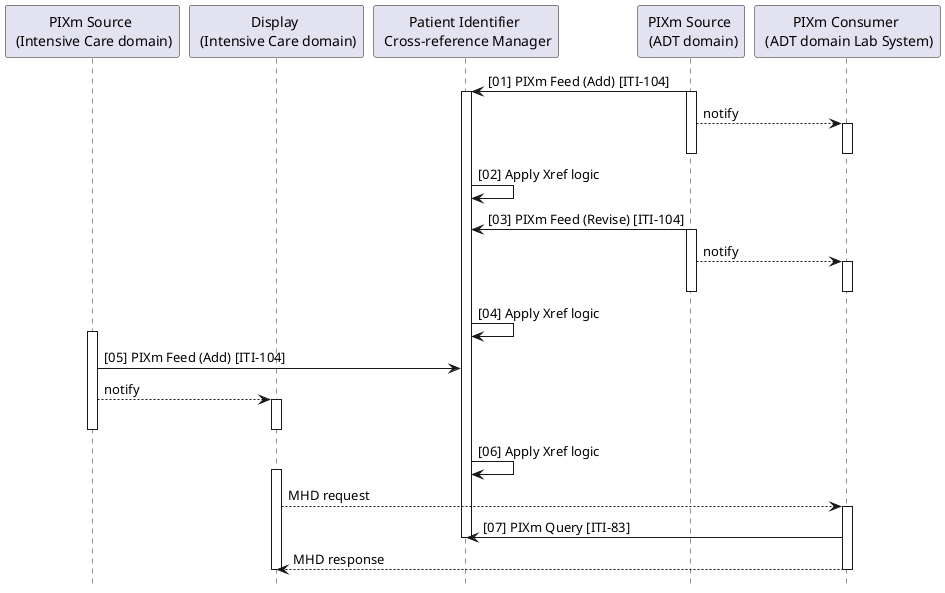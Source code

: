 @startuml
hide footbox

participant "PIXm Source \n (Intensive Care domain)" as Source1
participant "Display \n (Intensive Care domain)" as Display
participant "Patient Identifier \n Cross-reference Manager" as Manager
participant "PIXm Source \n (ADT domain)" as Source2
participant "PIXm Consumer \n (ADT domain Lab System)" as Lab

Source2 -> Manager: [01] PIXm Feed (Add) [ITI-104]
activate Manager
activate Source2
Source2 --> Lab: notify
activate Lab
deactivate Source2
deactivate Lab
Manager -> Manager: [02] Apply Xref logic

Source2 -> Manager: [03] PIXm Feed (Revise) [ITI-104]
activate Source2
Source2 --> Lab: notify
activate Lab
deactivate Source2
deactivate Lab
Manager -> Manager: [04] Apply Xref logic

activate Source1

Source1 -> Manager: [05] PIXm Feed (Add) [ITI-104]

Source1 --> Display: notify
activate Display
deactivate Display

deactivate Source1

Manager -> Manager: [06] Apply Xref logic

activate Display

Display --> Lab: MHD request
activate Lab

Lab -> Manager: [07] PIXm Query [ITI-83]
deactivate Manager

Lab --> Display: MHD response

deactivate Display
deactivate Lab

deactivate Manager


@enduml

